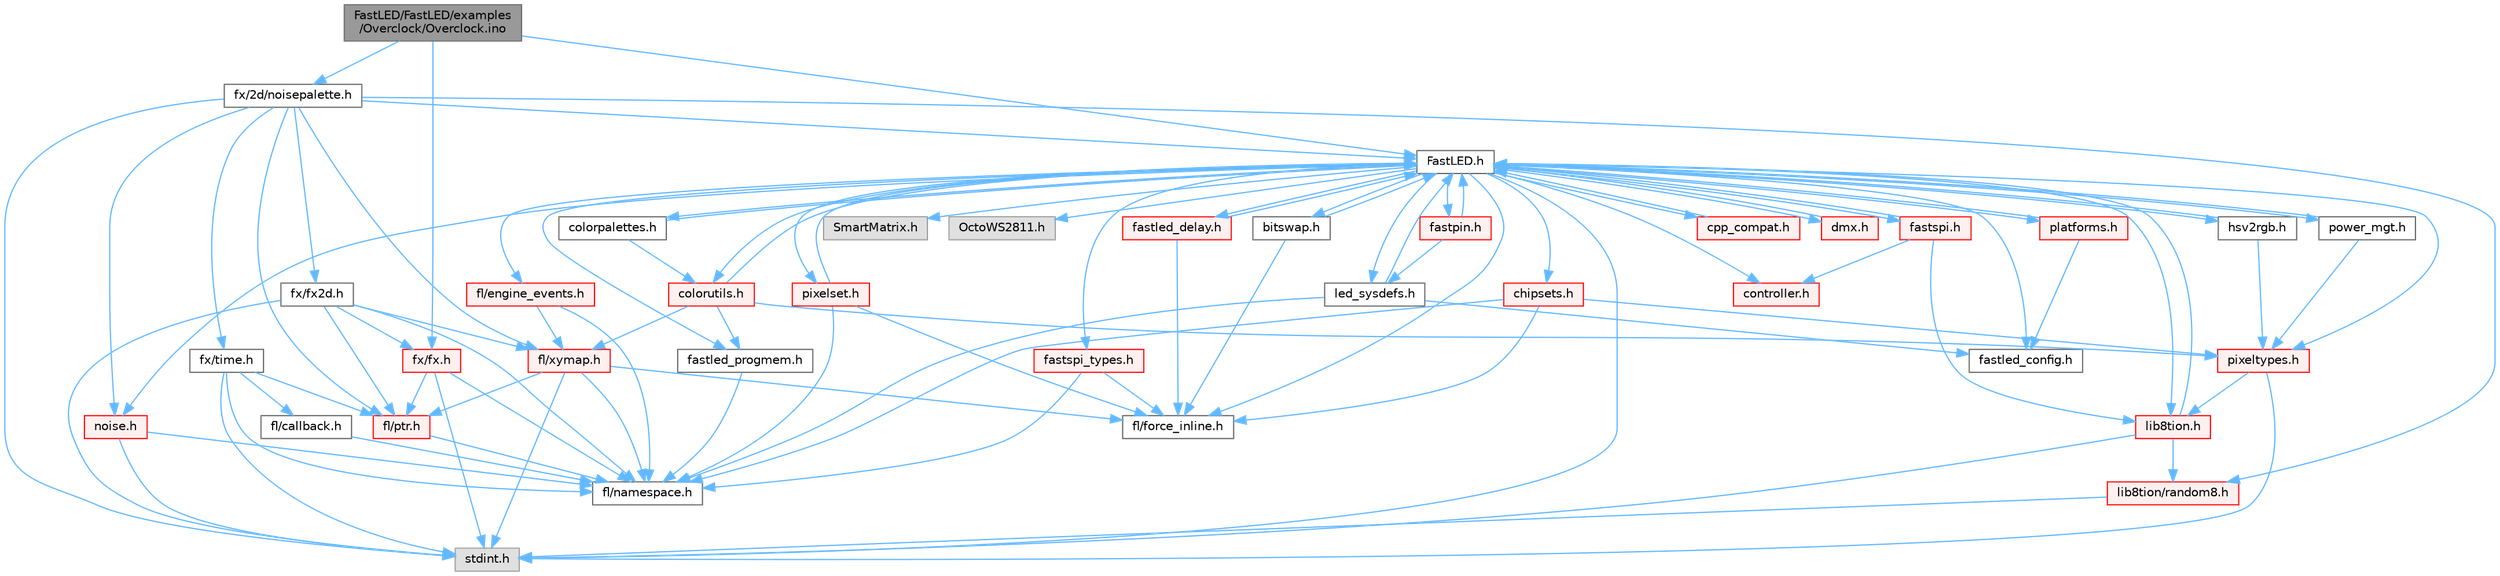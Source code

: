 digraph "FastLED/FastLED/examples/Overclock/Overclock.ino"
{
 // LATEX_PDF_SIZE
  bgcolor="transparent";
  edge [fontname=Helvetica,fontsize=10,labelfontname=Helvetica,labelfontsize=10];
  node [fontname=Helvetica,fontsize=10,shape=box,height=0.2,width=0.4];
  Node1 [id="Node000001",label="FastLED/FastLED/examples\l/Overclock/Overclock.ino",height=0.2,width=0.4,color="gray40", fillcolor="grey60", style="filled", fontcolor="black",tooltip="Demonstrates how to overclock a FastLED setup."];
  Node1 -> Node2 [id="edge1_Node000001_Node000002",color="steelblue1",style="solid",tooltip=" "];
  Node2 [id="Node000002",label="fx/2d/noisepalette.h",height=0.2,width=0.4,color="grey40", fillcolor="white", style="filled",URL="$d6/dc7/noisepalette_8h.html",tooltip="Demonstrates how to mix noise generation with color palettes on a 2D LED matrix."];
  Node2 -> Node3 [id="edge2_Node000002_Node000003",color="steelblue1",style="solid",tooltip=" "];
  Node3 [id="Node000003",label="stdint.h",height=0.2,width=0.4,color="grey60", fillcolor="#E0E0E0", style="filled",tooltip=" "];
  Node2 -> Node4 [id="edge3_Node000002_Node000004",color="steelblue1",style="solid",tooltip=" "];
  Node4 [id="Node000004",label="FastLED.h",height=0.2,width=0.4,color="grey40", fillcolor="white", style="filled",URL="$db/d97/_fast_l_e_d_8h.html",tooltip="central include file for FastLED, defines the CFastLED class/object"];
  Node4 -> Node3 [id="edge4_Node000004_Node000003",color="steelblue1",style="solid",tooltip=" "];
  Node4 -> Node5 [id="edge5_Node000004_Node000005",color="steelblue1",style="solid",tooltip=" "];
  Node5 [id="Node000005",label="SmartMatrix.h",height=0.2,width=0.4,color="grey60", fillcolor="#E0E0E0", style="filled",tooltip=" "];
  Node4 -> Node6 [id="edge6_Node000004_Node000006",color="steelblue1",style="solid",tooltip=" "];
  Node6 [id="Node000006",label="OctoWS2811.h",height=0.2,width=0.4,color="grey60", fillcolor="#E0E0E0", style="filled",tooltip=" "];
  Node4 -> Node7 [id="edge7_Node000004_Node000007",color="steelblue1",style="solid",tooltip=" "];
  Node7 [id="Node000007",label="fl/force_inline.h",height=0.2,width=0.4,color="grey40", fillcolor="white", style="filled",URL="$d8/d2d/fl_2force__inline_8h.html",tooltip=" "];
  Node4 -> Node8 [id="edge8_Node000004_Node000008",color="steelblue1",style="solid",tooltip=" "];
  Node8 [id="Node000008",label="cpp_compat.h",height=0.2,width=0.4,color="red", fillcolor="#FFF0F0", style="filled",URL="$d9/d13/cpp__compat_8h.html",tooltip="Compatibility functions based on C++ version."];
  Node8 -> Node4 [id="edge9_Node000008_Node000004",color="steelblue1",style="solid",tooltip=" "];
  Node4 -> Node10 [id="edge10_Node000004_Node000010",color="steelblue1",style="solid",tooltip=" "];
  Node10 [id="Node000010",label="fastled_config.h",height=0.2,width=0.4,color="grey40", fillcolor="white", style="filled",URL="$d5/d11/fastled__config_8h.html",tooltip="Contains definitions that can be used to configure FastLED at compile time."];
  Node4 -> Node11 [id="edge11_Node000004_Node000011",color="steelblue1",style="solid",tooltip=" "];
  Node11 [id="Node000011",label="led_sysdefs.h",height=0.2,width=0.4,color="grey40", fillcolor="white", style="filled",URL="$d9/d3e/led__sysdefs_8h.html",tooltip="Determines which platform system definitions to include."];
  Node11 -> Node4 [id="edge12_Node000011_Node000004",color="steelblue1",style="solid",tooltip=" "];
  Node11 -> Node10 [id="edge13_Node000011_Node000010",color="steelblue1",style="solid",tooltip=" "];
  Node11 -> Node12 [id="edge14_Node000011_Node000012",color="steelblue1",style="solid",tooltip=" "];
  Node12 [id="Node000012",label="fl/namespace.h",height=0.2,width=0.4,color="grey40", fillcolor="white", style="filled",URL="$df/d2a/namespace_8h.html",tooltip="Implements the FastLED namespace macros."];
  Node4 -> Node13 [id="edge15_Node000004_Node000013",color="steelblue1",style="solid",tooltip=" "];
  Node13 [id="Node000013",label="fastled_delay.h",height=0.2,width=0.4,color="red", fillcolor="#FFF0F0", style="filled",URL="$d0/da8/fastled__delay_8h.html",tooltip="Utility functions and classes for managing delay cycles."];
  Node13 -> Node4 [id="edge16_Node000013_Node000004",color="steelblue1",style="solid",tooltip=" "];
  Node13 -> Node7 [id="edge17_Node000013_Node000007",color="steelblue1",style="solid",tooltip=" "];
  Node4 -> Node15 [id="edge18_Node000004_Node000015",color="steelblue1",style="solid",tooltip=" "];
  Node15 [id="Node000015",label="bitswap.h",height=0.2,width=0.4,color="grey40", fillcolor="white", style="filled",URL="$de/ded/bitswap_8h.html",tooltip="Functions for doing a rotation of bits/bytes used by parallel output."];
  Node15 -> Node4 [id="edge19_Node000015_Node000004",color="steelblue1",style="solid",tooltip=" "];
  Node15 -> Node7 [id="edge20_Node000015_Node000007",color="steelblue1",style="solid",tooltip=" "];
  Node4 -> Node16 [id="edge21_Node000004_Node000016",color="steelblue1",style="solid",tooltip=" "];
  Node16 [id="Node000016",label="controller.h",height=0.2,width=0.4,color="red", fillcolor="#FFF0F0", style="filled",URL="$d2/dd9/controller_8h.html",tooltip="deprecated: base definitions used by led controllers for writing out led data"];
  Node4 -> Node64 [id="edge22_Node000004_Node000064",color="steelblue1",style="solid",tooltip=" "];
  Node64 [id="Node000064",label="fastpin.h",height=0.2,width=0.4,color="red", fillcolor="#FFF0F0", style="filled",URL="$db/d65/fastpin_8h.html",tooltip="Class base definitions for defining fast pin access."];
  Node64 -> Node4 [id="edge23_Node000064_Node000004",color="steelblue1",style="solid",tooltip=" "];
  Node64 -> Node11 [id="edge24_Node000064_Node000011",color="steelblue1",style="solid",tooltip=" "];
  Node4 -> Node65 [id="edge25_Node000004_Node000065",color="steelblue1",style="solid",tooltip=" "];
  Node65 [id="Node000065",label="fastspi_types.h",height=0.2,width=0.4,color="red", fillcolor="#FFF0F0", style="filled",URL="$d2/ddb/fastspi__types_8h.html",tooltip="Data types and constants used by SPI interfaces."];
  Node65 -> Node7 [id="edge26_Node000065_Node000007",color="steelblue1",style="solid",tooltip=" "];
  Node65 -> Node12 [id="edge27_Node000065_Node000012",color="steelblue1",style="solid",tooltip=" "];
  Node4 -> Node66 [id="edge28_Node000004_Node000066",color="steelblue1",style="solid",tooltip=" "];
  Node66 [id="Node000066",label="dmx.h",height=0.2,width=0.4,color="red", fillcolor="#FFF0F0", style="filled",URL="$d3/de1/dmx_8h.html",tooltip="Defines the DMX512-based LED controllers."];
  Node66 -> Node4 [id="edge29_Node000066_Node000004",color="steelblue1",style="solid",tooltip=" "];
  Node4 -> Node69 [id="edge30_Node000004_Node000069",color="steelblue1",style="solid",tooltip=" "];
  Node69 [id="Node000069",label="platforms.h",height=0.2,width=0.4,color="red", fillcolor="#FFF0F0", style="filled",URL="$da/dc9/platforms_8h.html",tooltip="Determines which platforms headers to include."];
  Node69 -> Node4 [id="edge31_Node000069_Node000004",color="steelblue1",style="solid",tooltip=" "];
  Node69 -> Node10 [id="edge32_Node000069_Node000010",color="steelblue1",style="solid",tooltip=" "];
  Node4 -> Node71 [id="edge33_Node000004_Node000071",color="steelblue1",style="solid",tooltip=" "];
  Node71 [id="Node000071",label="fastled_progmem.h",height=0.2,width=0.4,color="grey40", fillcolor="white", style="filled",URL="$df/dab/fastled__progmem_8h.html",tooltip="Wrapper definitions to allow seamless use of PROGMEM in environments that have it."];
  Node71 -> Node12 [id="edge34_Node000071_Node000012",color="steelblue1",style="solid",tooltip=" "];
  Node4 -> Node20 [id="edge35_Node000004_Node000020",color="steelblue1",style="solid",tooltip=" "];
  Node20 [id="Node000020",label="lib8tion.h",height=0.2,width=0.4,color="red", fillcolor="#FFF0F0", style="filled",URL="$df/da5/lib8tion_8h.html",tooltip="Fast, efficient 8-bit math functions specifically designed for high-performance LED programming."];
  Node20 -> Node4 [id="edge36_Node000020_Node000004",color="steelblue1",style="solid",tooltip=" "];
  Node20 -> Node3 [id="edge37_Node000020_Node000003",color="steelblue1",style="solid",tooltip=" "];
  Node20 -> Node32 [id="edge38_Node000020_Node000032",color="steelblue1",style="solid",tooltip=" "];
  Node32 [id="Node000032",label="lib8tion/random8.h",height=0.2,width=0.4,color="red", fillcolor="#FFF0F0", style="filled",URL="$d9/dfa/random8_8h.html",tooltip="Fast, efficient random number generators specifically designed for high-performance LED programming."];
  Node32 -> Node3 [id="edge39_Node000032_Node000003",color="steelblue1",style="solid",tooltip=" "];
  Node4 -> Node19 [id="edge40_Node000004_Node000019",color="steelblue1",style="solid",tooltip=" "];
  Node19 [id="Node000019",label="pixeltypes.h",height=0.2,width=0.4,color="red", fillcolor="#FFF0F0", style="filled",URL="$d2/dba/pixeltypes_8h.html",tooltip="Includes defintions for RGB and HSV pixels."];
  Node19 -> Node3 [id="edge41_Node000019_Node000003",color="steelblue1",style="solid",tooltip=" "];
  Node19 -> Node20 [id="edge42_Node000019_Node000020",color="steelblue1",style="solid",tooltip=" "];
  Node4 -> Node72 [id="edge43_Node000004_Node000072",color="steelblue1",style="solid",tooltip=" "];
  Node72 [id="Node000072",label="hsv2rgb.h",height=0.2,width=0.4,color="grey40", fillcolor="white", style="filled",URL="$de/d9a/hsv2rgb_8h.html",tooltip="Functions to convert from the HSV colorspace to the RGB colorspace."];
  Node72 -> Node4 [id="edge44_Node000072_Node000004",color="steelblue1",style="solid",tooltip=" "];
  Node72 -> Node19 [id="edge45_Node000072_Node000019",color="steelblue1",style="solid",tooltip=" "];
  Node4 -> Node73 [id="edge46_Node000004_Node000073",color="steelblue1",style="solid",tooltip=" "];
  Node73 [id="Node000073",label="colorutils.h",height=0.2,width=0.4,color="red", fillcolor="#FFF0F0", style="filled",URL="$d1/dfb/colorutils_8h.html",tooltip="Utility functions for color fill, palettes, blending, and more."];
  Node73 -> Node4 [id="edge47_Node000073_Node000004",color="steelblue1",style="solid",tooltip=" "];
  Node73 -> Node19 [id="edge48_Node000073_Node000019",color="steelblue1",style="solid",tooltip=" "];
  Node73 -> Node71 [id="edge49_Node000073_Node000071",color="steelblue1",style="solid",tooltip=" "];
  Node73 -> Node52 [id="edge50_Node000073_Node000052",color="steelblue1",style="solid",tooltip=" "];
  Node52 [id="Node000052",label="fl/xymap.h",height=0.2,width=0.4,color="red", fillcolor="#FFF0F0", style="filled",URL="$d6/dc9/fl_2xymap_8h.html",tooltip=" "];
  Node52 -> Node3 [id="edge51_Node000052_Node000003",color="steelblue1",style="solid",tooltip=" "];
  Node52 -> Node7 [id="edge52_Node000052_Node000007",color="steelblue1",style="solid",tooltip=" "];
  Node52 -> Node37 [id="edge53_Node000052_Node000037",color="steelblue1",style="solid",tooltip=" "];
  Node37 [id="Node000037",label="fl/ptr.h",height=0.2,width=0.4,color="red", fillcolor="#FFF0F0", style="filled",URL="$d7/df1/fl_2ptr_8h.html",tooltip=" "];
  Node37 -> Node12 [id="edge54_Node000037_Node000012",color="steelblue1",style="solid",tooltip=" "];
  Node52 -> Node12 [id="edge55_Node000052_Node000012",color="steelblue1",style="solid",tooltip=" "];
  Node4 -> Node75 [id="edge56_Node000004_Node000075",color="steelblue1",style="solid",tooltip=" "];
  Node75 [id="Node000075",label="pixelset.h",height=0.2,width=0.4,color="red", fillcolor="#FFF0F0", style="filled",URL="$d4/d46/pixelset_8h.html",tooltip="Declares classes for managing logical groups of LEDs."];
  Node75 -> Node4 [id="edge57_Node000075_Node000004",color="steelblue1",style="solid",tooltip=" "];
  Node75 -> Node7 [id="edge58_Node000075_Node000007",color="steelblue1",style="solid",tooltip=" "];
  Node75 -> Node12 [id="edge59_Node000075_Node000012",color="steelblue1",style="solid",tooltip=" "];
  Node4 -> Node77 [id="edge60_Node000004_Node000077",color="steelblue1",style="solid",tooltip=" "];
  Node77 [id="Node000077",label="colorpalettes.h",height=0.2,width=0.4,color="grey40", fillcolor="white", style="filled",URL="$dc/dcc/colorpalettes_8h.html",tooltip="Declarations for the predefined color palettes supplied by FastLED."];
  Node77 -> Node4 [id="edge61_Node000077_Node000004",color="steelblue1",style="solid",tooltip=" "];
  Node77 -> Node73 [id="edge62_Node000077_Node000073",color="steelblue1",style="solid",tooltip=" "];
  Node4 -> Node78 [id="edge63_Node000004_Node000078",color="steelblue1",style="solid",tooltip=" "];
  Node78 [id="Node000078",label="noise.h",height=0.2,width=0.4,color="red", fillcolor="#FFF0F0", style="filled",URL="$d1/d31/noise_8h.html",tooltip="Functions to generate and fill arrays with noise."];
  Node78 -> Node3 [id="edge64_Node000078_Node000003",color="steelblue1",style="solid",tooltip=" "];
  Node78 -> Node12 [id="edge65_Node000078_Node000012",color="steelblue1",style="solid",tooltip=" "];
  Node4 -> Node79 [id="edge66_Node000004_Node000079",color="steelblue1",style="solid",tooltip=" "];
  Node79 [id="Node000079",label="power_mgt.h",height=0.2,width=0.4,color="grey40", fillcolor="white", style="filled",URL="$dc/d5b/power__mgt_8h.html",tooltip="Functions to limit the power used by FastLED."];
  Node79 -> Node4 [id="edge67_Node000079_Node000004",color="steelblue1",style="solid",tooltip=" "];
  Node79 -> Node19 [id="edge68_Node000079_Node000019",color="steelblue1",style="solid",tooltip=" "];
  Node4 -> Node80 [id="edge69_Node000004_Node000080",color="steelblue1",style="solid",tooltip=" "];
  Node80 [id="Node000080",label="fastspi.h",height=0.2,width=0.4,color="red", fillcolor="#FFF0F0", style="filled",URL="$d6/ddc/fastspi_8h.html",tooltip="Serial peripheral interface (SPI) definitions per platform."];
  Node80 -> Node4 [id="edge70_Node000080_Node000004",color="steelblue1",style="solid",tooltip=" "];
  Node80 -> Node16 [id="edge71_Node000080_Node000016",color="steelblue1",style="solid",tooltip=" "];
  Node80 -> Node20 [id="edge72_Node000080_Node000020",color="steelblue1",style="solid",tooltip=" "];
  Node4 -> Node82 [id="edge73_Node000004_Node000082",color="steelblue1",style="solid",tooltip=" "];
  Node82 [id="Node000082",label="chipsets.h",height=0.2,width=0.4,color="red", fillcolor="#FFF0F0", style="filled",URL="$db/d66/chipsets_8h.html",tooltip="Contains the bulk of the definitions for the various LED chipsets supported."];
  Node82 -> Node19 [id="edge74_Node000082_Node000019",color="steelblue1",style="solid",tooltip=" "];
  Node82 -> Node7 [id="edge75_Node000082_Node000007",color="steelblue1",style="solid",tooltip=" "];
  Node82 -> Node12 [id="edge76_Node000082_Node000012",color="steelblue1",style="solid",tooltip=" "];
  Node4 -> Node50 [id="edge77_Node000004_Node000050",color="steelblue1",style="solid",tooltip=" "];
  Node50 [id="Node000050",label="fl/engine_events.h",height=0.2,width=0.4,color="red", fillcolor="#FFF0F0", style="filled",URL="$dc/dd9/fl_2engine__events_8h.html",tooltip=" "];
  Node50 -> Node52 [id="edge78_Node000050_Node000052",color="steelblue1",style="solid",tooltip=" "];
  Node50 -> Node12 [id="edge79_Node000050_Node000012",color="steelblue1",style="solid",tooltip=" "];
  Node2 -> Node83 [id="edge80_Node000002_Node000083",color="steelblue1",style="solid",tooltip=" "];
  Node83 [id="Node000083",label="fx/fx2d.h",height=0.2,width=0.4,color="grey40", fillcolor="white", style="filled",URL="$d9/d43/fx2d_8h.html",tooltip=" "];
  Node83 -> Node3 [id="edge81_Node000083_Node000003",color="steelblue1",style="solid",tooltip=" "];
  Node83 -> Node52 [id="edge82_Node000083_Node000052",color="steelblue1",style="solid",tooltip=" "];
  Node83 -> Node12 [id="edge83_Node000083_Node000012",color="steelblue1",style="solid",tooltip=" "];
  Node83 -> Node84 [id="edge84_Node000083_Node000084",color="steelblue1",style="solid",tooltip=" "];
  Node84 [id="Node000084",label="fx/fx.h",height=0.2,width=0.4,color="red", fillcolor="#FFF0F0", style="filled",URL="$d2/d0c/fx_8h.html",tooltip=" "];
  Node84 -> Node3 [id="edge85_Node000084_Node000003",color="steelblue1",style="solid",tooltip=" "];
  Node84 -> Node12 [id="edge86_Node000084_Node000012",color="steelblue1",style="solid",tooltip=" "];
  Node84 -> Node37 [id="edge87_Node000084_Node000037",color="steelblue1",style="solid",tooltip=" "];
  Node83 -> Node37 [id="edge88_Node000083_Node000037",color="steelblue1",style="solid",tooltip=" "];
  Node2 -> Node32 [id="edge89_Node000002_Node000032",color="steelblue1",style="solid",tooltip=" "];
  Node2 -> Node78 [id="edge90_Node000002_Node000078",color="steelblue1",style="solid",tooltip=" "];
  Node2 -> Node37 [id="edge91_Node000002_Node000037",color="steelblue1",style="solid",tooltip=" "];
  Node2 -> Node52 [id="edge92_Node000002_Node000052",color="steelblue1",style="solid",tooltip=" "];
  Node2 -> Node87 [id="edge93_Node000002_Node000087",color="steelblue1",style="solid",tooltip=" "];
  Node87 [id="Node000087",label="fx/time.h",height=0.2,width=0.4,color="grey40", fillcolor="white", style="filled",URL="$de/df7/time_8h.html",tooltip=" "];
  Node87 -> Node3 [id="edge94_Node000087_Node000003",color="steelblue1",style="solid",tooltip=" "];
  Node87 -> Node37 [id="edge95_Node000087_Node000037",color="steelblue1",style="solid",tooltip=" "];
  Node87 -> Node88 [id="edge96_Node000087_Node000088",color="steelblue1",style="solid",tooltip=" "];
  Node88 [id="Node000088",label="fl/callback.h",height=0.2,width=0.4,color="grey40", fillcolor="white", style="filled",URL="$da/d05/callback_8h.html",tooltip=" "];
  Node88 -> Node12 [id="edge97_Node000088_Node000012",color="steelblue1",style="solid",tooltip=" "];
  Node87 -> Node12 [id="edge98_Node000087_Node000012",color="steelblue1",style="solid",tooltip=" "];
  Node1 -> Node84 [id="edge99_Node000001_Node000084",color="steelblue1",style="solid",tooltip=" "];
  Node1 -> Node4 [id="edge100_Node000001_Node000004",color="steelblue1",style="solid",tooltip=" "];
}
